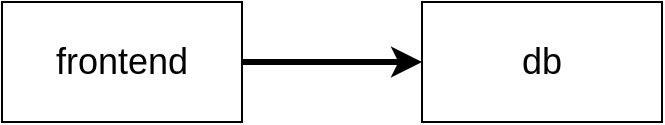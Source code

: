 <mxfile version="22.1.2" type="device">
  <diagram name="Page-1" id="IooTlzXcHhJ_6TUlidn9">
    <mxGraphModel dx="1114" dy="1027" grid="1" gridSize="10" guides="1" tooltips="1" connect="1" arrows="1" fold="1" page="1" pageScale="1" pageWidth="850" pageHeight="1100" math="0" shadow="0">
      <root>
        <mxCell id="0" />
        <mxCell id="1" parent="0" />
        <mxCell id="XKkDL5AFqbUZDsZnsLSn-1" value="&lt;font style=&quot;font-size: 18px;&quot;&gt;frontend&lt;/font&gt;" style="rounded=0;whiteSpace=wrap;html=1;" vertex="1" parent="1">
          <mxGeometry x="230" y="440" width="120" height="60" as="geometry" />
        </mxCell>
        <mxCell id="XKkDL5AFqbUZDsZnsLSn-2" value="&lt;font style=&quot;font-size: 18px;&quot;&gt;db&lt;/font&gt;" style="rounded=0;whiteSpace=wrap;html=1;" vertex="1" parent="1">
          <mxGeometry x="440" y="440" width="120" height="60" as="geometry" />
        </mxCell>
        <mxCell id="XKkDL5AFqbUZDsZnsLSn-3" value="" style="endArrow=classic;html=1;rounded=0;exitX=1;exitY=0.5;exitDx=0;exitDy=0;entryX=0;entryY=0.5;entryDx=0;entryDy=0;strokeWidth=3;" edge="1" parent="1" source="XKkDL5AFqbUZDsZnsLSn-1" target="XKkDL5AFqbUZDsZnsLSn-2">
          <mxGeometry width="50" height="50" relative="1" as="geometry">
            <mxPoint x="520" y="500" as="sourcePoint" />
            <mxPoint x="570" y="450" as="targetPoint" />
          </mxGeometry>
        </mxCell>
      </root>
    </mxGraphModel>
  </diagram>
</mxfile>
